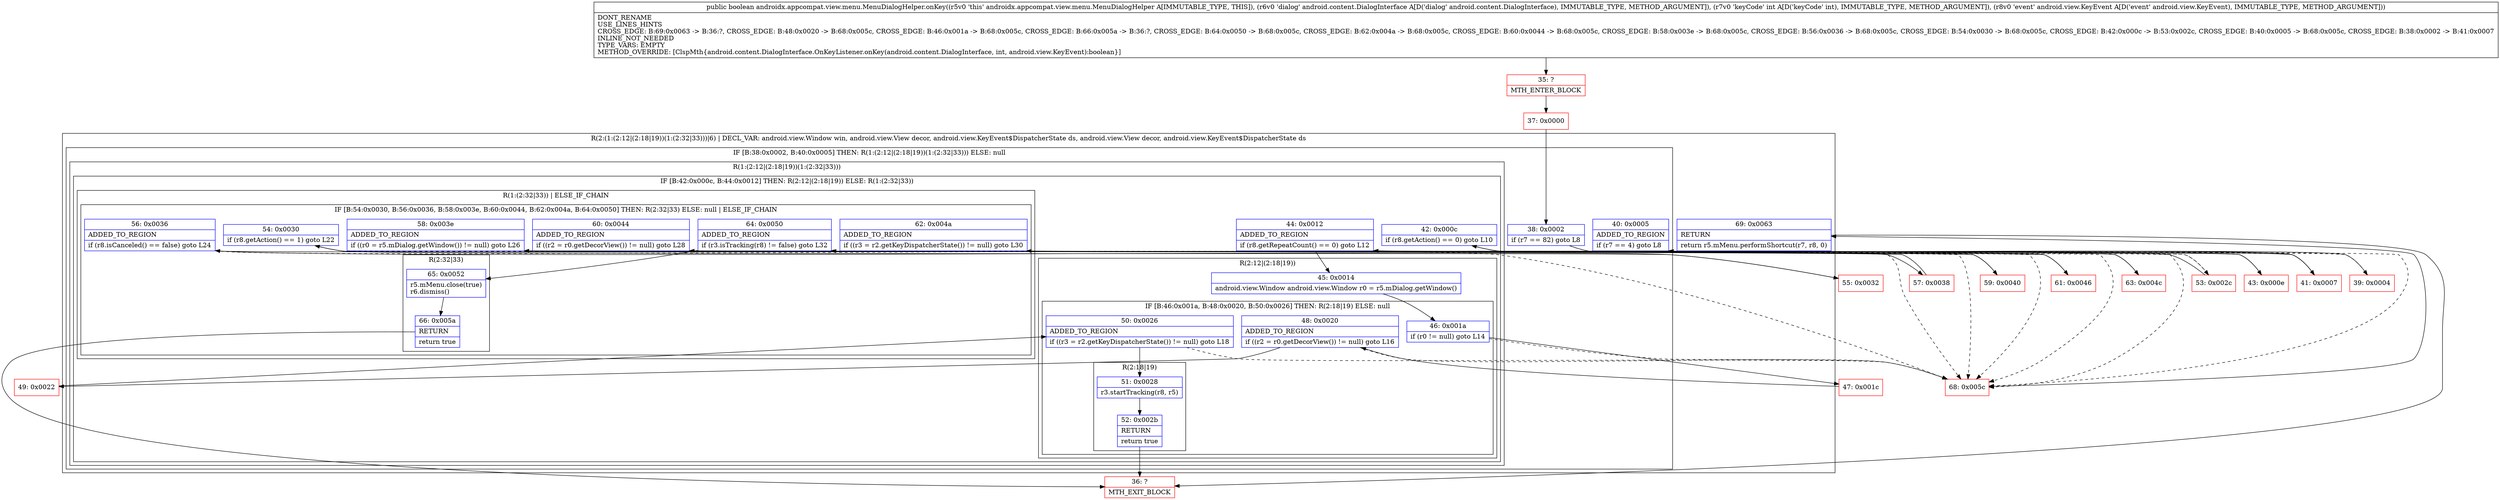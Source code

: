 digraph "CFG forandroidx.appcompat.view.menu.MenuDialogHelper.onKey(Landroid\/content\/DialogInterface;ILandroid\/view\/KeyEvent;)Z" {
subgraph cluster_Region_628711336 {
label = "R(2:(1:(2:12|(2:18|19))(1:(2:32|33)))|6) | DECL_VAR: android.view.Window win, android.view.View decor, android.view.KeyEvent$DispatcherState ds, android.view.View decor, android.view.KeyEvent$DispatcherState ds\l";
node [shape=record,color=blue];
subgraph cluster_IfRegion_718848478 {
label = "IF [B:38:0x0002, B:40:0x0005] THEN: R(1:(2:12|(2:18|19))(1:(2:32|33))) ELSE: null";
node [shape=record,color=blue];
Node_38 [shape=record,label="{38\:\ 0x0002|if (r7 == 82) goto L8\l}"];
Node_40 [shape=record,label="{40\:\ 0x0005|ADDED_TO_REGION\l|if (r7 == 4) goto L8\l}"];
subgraph cluster_Region_1129016943 {
label = "R(1:(2:12|(2:18|19))(1:(2:32|33)))";
node [shape=record,color=blue];
subgraph cluster_IfRegion_1680715047 {
label = "IF [B:42:0x000c, B:44:0x0012] THEN: R(2:12|(2:18|19)) ELSE: R(1:(2:32|33))";
node [shape=record,color=blue];
Node_42 [shape=record,label="{42\:\ 0x000c|if (r8.getAction() == 0) goto L10\l}"];
Node_44 [shape=record,label="{44\:\ 0x0012|ADDED_TO_REGION\l|if (r8.getRepeatCount() == 0) goto L12\l}"];
subgraph cluster_Region_1659180296 {
label = "R(2:12|(2:18|19))";
node [shape=record,color=blue];
Node_45 [shape=record,label="{45\:\ 0x0014|android.view.Window android.view.Window r0 = r5.mDialog.getWindow()\l}"];
subgraph cluster_IfRegion_1622725675 {
label = "IF [B:46:0x001a, B:48:0x0020, B:50:0x0026] THEN: R(2:18|19) ELSE: null";
node [shape=record,color=blue];
Node_46 [shape=record,label="{46\:\ 0x001a|if (r0 != null) goto L14\l}"];
Node_48 [shape=record,label="{48\:\ 0x0020|ADDED_TO_REGION\l|if ((r2 = r0.getDecorView()) != null) goto L16\l}"];
Node_50 [shape=record,label="{50\:\ 0x0026|ADDED_TO_REGION\l|if ((r3 = r2.getKeyDispatcherState()) != null) goto L18\l}"];
subgraph cluster_Region_189151765 {
label = "R(2:18|19)";
node [shape=record,color=blue];
Node_51 [shape=record,label="{51\:\ 0x0028|r3.startTracking(r8, r5)\l}"];
Node_52 [shape=record,label="{52\:\ 0x002b|RETURN\l|return true\l}"];
}
}
}
subgraph cluster_Region_1736232082 {
label = "R(1:(2:32|33)) | ELSE_IF_CHAIN\l";
node [shape=record,color=blue];
subgraph cluster_IfRegion_2136796676 {
label = "IF [B:54:0x0030, B:56:0x0036, B:58:0x003e, B:60:0x0044, B:62:0x004a, B:64:0x0050] THEN: R(2:32|33) ELSE: null | ELSE_IF_CHAIN\l";
node [shape=record,color=blue];
Node_54 [shape=record,label="{54\:\ 0x0030|if (r8.getAction() == 1) goto L22\l}"];
Node_56 [shape=record,label="{56\:\ 0x0036|ADDED_TO_REGION\l|if (r8.isCanceled() == false) goto L24\l}"];
Node_58 [shape=record,label="{58\:\ 0x003e|ADDED_TO_REGION\l|if ((r0 = r5.mDialog.getWindow()) != null) goto L26\l}"];
Node_60 [shape=record,label="{60\:\ 0x0044|ADDED_TO_REGION\l|if ((r2 = r0.getDecorView()) != null) goto L28\l}"];
Node_62 [shape=record,label="{62\:\ 0x004a|ADDED_TO_REGION\l|if ((r3 = r2.getKeyDispatcherState()) != null) goto L30\l}"];
Node_64 [shape=record,label="{64\:\ 0x0050|ADDED_TO_REGION\l|if (r3.isTracking(r8) != false) goto L32\l}"];
subgraph cluster_Region_1980837981 {
label = "R(2:32|33)";
node [shape=record,color=blue];
Node_65 [shape=record,label="{65\:\ 0x0052|r5.mMenu.close(true)\lr6.dismiss()\l}"];
Node_66 [shape=record,label="{66\:\ 0x005a|RETURN\l|return true\l}"];
}
}
}
}
}
}
Node_69 [shape=record,label="{69\:\ 0x0063|RETURN\l|return r5.mMenu.performShortcut(r7, r8, 0)\l}"];
}
Node_35 [shape=record,color=red,label="{35\:\ ?|MTH_ENTER_BLOCK\l}"];
Node_37 [shape=record,color=red,label="{37\:\ 0x0000}"];
Node_39 [shape=record,color=red,label="{39\:\ 0x0004}"];
Node_68 [shape=record,color=red,label="{68\:\ 0x005c}"];
Node_36 [shape=record,color=red,label="{36\:\ ?|MTH_EXIT_BLOCK\l}"];
Node_41 [shape=record,color=red,label="{41\:\ 0x0007}"];
Node_43 [shape=record,color=red,label="{43\:\ 0x000e}"];
Node_47 [shape=record,color=red,label="{47\:\ 0x001c}"];
Node_49 [shape=record,color=red,label="{49\:\ 0x0022}"];
Node_53 [shape=record,color=red,label="{53\:\ 0x002c}"];
Node_55 [shape=record,color=red,label="{55\:\ 0x0032}"];
Node_57 [shape=record,color=red,label="{57\:\ 0x0038}"];
Node_59 [shape=record,color=red,label="{59\:\ 0x0040}"];
Node_61 [shape=record,color=red,label="{61\:\ 0x0046}"];
Node_63 [shape=record,color=red,label="{63\:\ 0x004c}"];
MethodNode[shape=record,label="{public boolean androidx.appcompat.view.menu.MenuDialogHelper.onKey((r5v0 'this' androidx.appcompat.view.menu.MenuDialogHelper A[IMMUTABLE_TYPE, THIS]), (r6v0 'dialog' android.content.DialogInterface A[D('dialog' android.content.DialogInterface), IMMUTABLE_TYPE, METHOD_ARGUMENT]), (r7v0 'keyCode' int A[D('keyCode' int), IMMUTABLE_TYPE, METHOD_ARGUMENT]), (r8v0 'event' android.view.KeyEvent A[D('event' android.view.KeyEvent), IMMUTABLE_TYPE, METHOD_ARGUMENT]))  | DONT_RENAME\lUSE_LINES_HINTS\lCROSS_EDGE: B:69:0x0063 \-\> B:36:?, CROSS_EDGE: B:48:0x0020 \-\> B:68:0x005c, CROSS_EDGE: B:46:0x001a \-\> B:68:0x005c, CROSS_EDGE: B:66:0x005a \-\> B:36:?, CROSS_EDGE: B:64:0x0050 \-\> B:68:0x005c, CROSS_EDGE: B:62:0x004a \-\> B:68:0x005c, CROSS_EDGE: B:60:0x0044 \-\> B:68:0x005c, CROSS_EDGE: B:58:0x003e \-\> B:68:0x005c, CROSS_EDGE: B:56:0x0036 \-\> B:68:0x005c, CROSS_EDGE: B:54:0x0030 \-\> B:68:0x005c, CROSS_EDGE: B:42:0x000c \-\> B:53:0x002c, CROSS_EDGE: B:40:0x0005 \-\> B:68:0x005c, CROSS_EDGE: B:38:0x0002 \-\> B:41:0x0007\lINLINE_NOT_NEEDED\lTYPE_VARS: EMPTY\lMETHOD_OVERRIDE: [ClspMth\{android.content.DialogInterface.OnKeyListener.onKey(android.content.DialogInterface, int, android.view.KeyEvent):boolean\}]\l}"];
MethodNode -> Node_35;Node_38 -> Node_39[style=dashed];
Node_38 -> Node_41;
Node_40 -> Node_41;
Node_40 -> Node_68[style=dashed];
Node_42 -> Node_43;
Node_42 -> Node_53[style=dashed];
Node_44 -> Node_45;
Node_44 -> Node_53[style=dashed];
Node_45 -> Node_46;
Node_46 -> Node_47;
Node_46 -> Node_68[style=dashed];
Node_48 -> Node_49;
Node_48 -> Node_68[style=dashed];
Node_50 -> Node_51;
Node_50 -> Node_68[style=dashed];
Node_51 -> Node_52;
Node_52 -> Node_36;
Node_54 -> Node_55;
Node_54 -> Node_68[style=dashed];
Node_56 -> Node_57;
Node_56 -> Node_68[style=dashed];
Node_58 -> Node_59;
Node_58 -> Node_68[style=dashed];
Node_60 -> Node_61;
Node_60 -> Node_68[style=dashed];
Node_62 -> Node_63;
Node_62 -> Node_68[style=dashed];
Node_64 -> Node_65;
Node_64 -> Node_68[style=dashed];
Node_65 -> Node_66;
Node_66 -> Node_36;
Node_69 -> Node_36;
Node_35 -> Node_37;
Node_37 -> Node_38;
Node_39 -> Node_40;
Node_68 -> Node_69;
Node_41 -> Node_42;
Node_43 -> Node_44;
Node_47 -> Node_48;
Node_49 -> Node_50;
Node_53 -> Node_54;
Node_55 -> Node_56;
Node_57 -> Node_58;
Node_59 -> Node_60;
Node_61 -> Node_62;
Node_63 -> Node_64;
}

